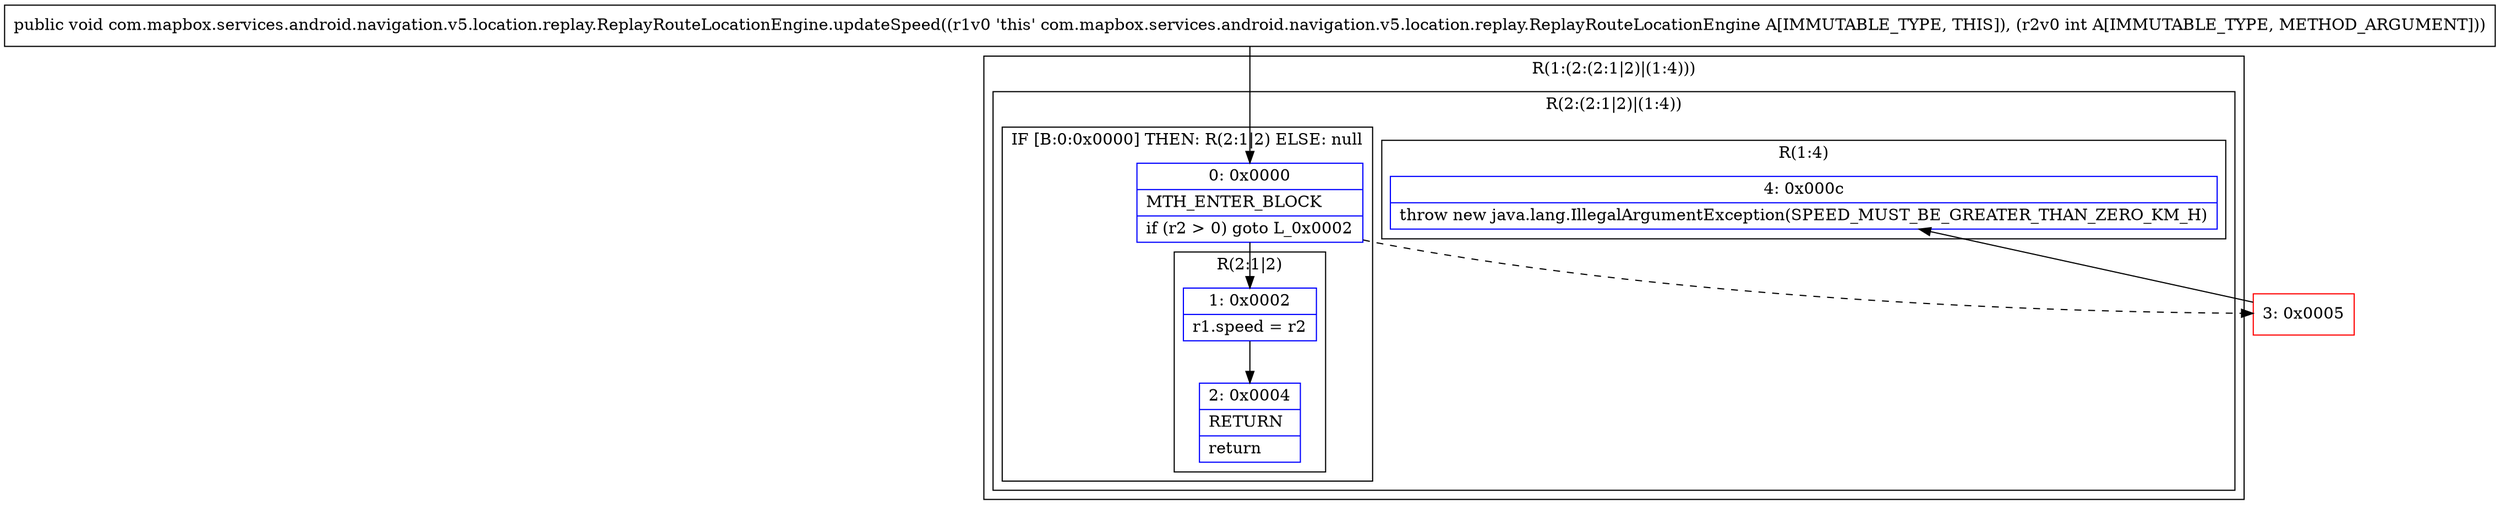 digraph "CFG forcom.mapbox.services.android.navigation.v5.location.replay.ReplayRouteLocationEngine.updateSpeed(I)V" {
subgraph cluster_Region_1922649001 {
label = "R(1:(2:(2:1|2)|(1:4)))";
node [shape=record,color=blue];
subgraph cluster_Region_619947371 {
label = "R(2:(2:1|2)|(1:4))";
node [shape=record,color=blue];
subgraph cluster_IfRegion_558984964 {
label = "IF [B:0:0x0000] THEN: R(2:1|2) ELSE: null";
node [shape=record,color=blue];
Node_0 [shape=record,label="{0\:\ 0x0000|MTH_ENTER_BLOCK\l|if (r2 \> 0) goto L_0x0002\l}"];
subgraph cluster_Region_1526932177 {
label = "R(2:1|2)";
node [shape=record,color=blue];
Node_1 [shape=record,label="{1\:\ 0x0002|r1.speed = r2\l}"];
Node_2 [shape=record,label="{2\:\ 0x0004|RETURN\l|return\l}"];
}
}
subgraph cluster_Region_1677717019 {
label = "R(1:4)";
node [shape=record,color=blue];
Node_4 [shape=record,label="{4\:\ 0x000c|throw new java.lang.IllegalArgumentException(SPEED_MUST_BE_GREATER_THAN_ZERO_KM_H)\l}"];
}
}
}
Node_3 [shape=record,color=red,label="{3\:\ 0x0005}"];
MethodNode[shape=record,label="{public void com.mapbox.services.android.navigation.v5.location.replay.ReplayRouteLocationEngine.updateSpeed((r1v0 'this' com.mapbox.services.android.navigation.v5.location.replay.ReplayRouteLocationEngine A[IMMUTABLE_TYPE, THIS]), (r2v0 int A[IMMUTABLE_TYPE, METHOD_ARGUMENT])) }"];
MethodNode -> Node_0;
Node_0 -> Node_1;
Node_0 -> Node_3[style=dashed];
Node_1 -> Node_2;
Node_3 -> Node_4;
}

